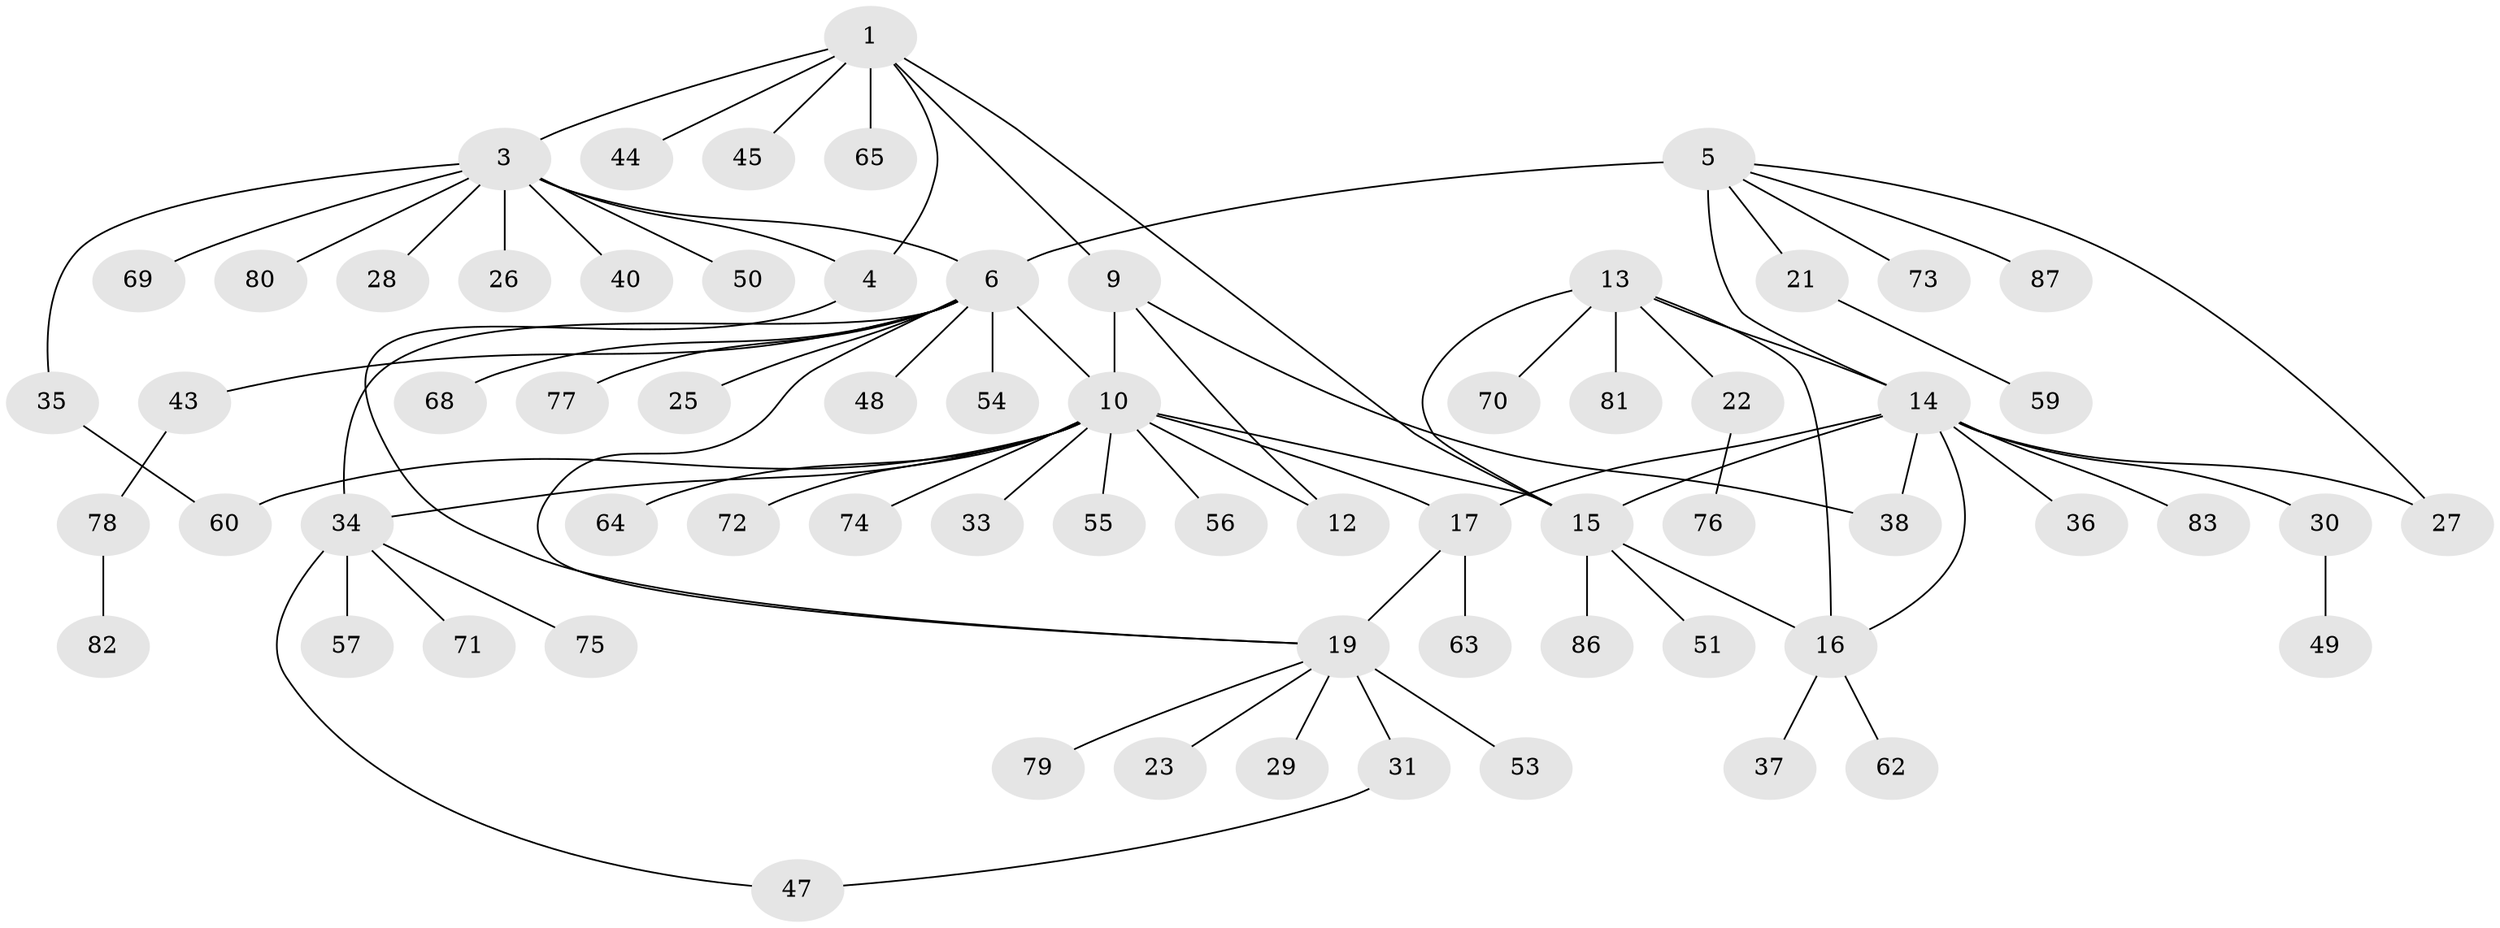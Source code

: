 // original degree distribution, {5: 0.034482758620689655, 6: 0.022988505747126436, 12: 0.011494252873563218, 4: 0.04597701149425287, 7: 0.05747126436781609, 9: 0.04597701149425287, 8: 0.011494252873563218, 3: 0.04597701149425287, 2: 0.1724137931034483, 1: 0.5517241379310345}
// Generated by graph-tools (version 1.1) at 2025/11/02/27/25 16:11:30]
// undirected, 68 vertices, 83 edges
graph export_dot {
graph [start="1"]
  node [color=gray90,style=filled];
  1 [super="+2"];
  3 [super="+46"];
  4;
  5 [super="+8"];
  6 [super="+7"];
  9 [super="+24"];
  10 [super="+11"];
  12;
  13 [super="+84"];
  14 [super="+32"];
  15 [super="+42"];
  16 [super="+61"];
  17 [super="+18"];
  19 [super="+20"];
  21 [super="+52"];
  22 [super="+39"];
  23 [super="+41"];
  25;
  26;
  27;
  28;
  29;
  30;
  31;
  33;
  34 [super="+66"];
  35;
  36;
  37;
  38 [super="+58"];
  40;
  43;
  44;
  45;
  47;
  48;
  49 [super="+67"];
  50;
  51;
  53;
  54;
  55;
  56;
  57;
  59;
  60;
  62;
  63;
  64;
  65;
  68;
  69 [super="+85"];
  70;
  71;
  72;
  73;
  74;
  75;
  76;
  77;
  78;
  79;
  80;
  81;
  82;
  83;
  86;
  87;
  1 -- 3 [weight=2];
  1 -- 4 [weight=2];
  1 -- 15;
  1 -- 45;
  1 -- 65;
  1 -- 9;
  1 -- 44;
  3 -- 4;
  3 -- 26;
  3 -- 28;
  3 -- 35;
  3 -- 40;
  3 -- 50;
  3 -- 69;
  3 -- 80;
  3 -- 6;
  4 -- 19;
  5 -- 6 [weight=4];
  5 -- 14;
  5 -- 21;
  5 -- 87;
  5 -- 73;
  5 -- 27;
  6 -- 19;
  6 -- 25;
  6 -- 43;
  6 -- 68;
  6 -- 34;
  6 -- 10;
  6 -- 77;
  6 -- 48;
  6 -- 54;
  9 -- 10 [weight=2];
  9 -- 12;
  9 -- 38;
  10 -- 12 [weight=2];
  10 -- 33;
  10 -- 55;
  10 -- 60;
  10 -- 72;
  10 -- 64;
  10 -- 34;
  10 -- 74;
  10 -- 15;
  10 -- 56;
  10 -- 17;
  13 -- 14;
  13 -- 15;
  13 -- 16;
  13 -- 22;
  13 -- 70;
  13 -- 81;
  14 -- 15;
  14 -- 16;
  14 -- 17;
  14 -- 30;
  14 -- 36;
  14 -- 83;
  14 -- 38;
  14 -- 27;
  15 -- 16;
  15 -- 86;
  15 -- 51;
  16 -- 37;
  16 -- 62;
  17 -- 19 [weight=4];
  17 -- 63;
  19 -- 29;
  19 -- 31;
  19 -- 53;
  19 -- 79;
  19 -- 23;
  21 -- 59;
  22 -- 76;
  30 -- 49;
  31 -- 47;
  34 -- 47;
  34 -- 57;
  34 -- 71;
  34 -- 75;
  35 -- 60;
  43 -- 78;
  78 -- 82;
}
